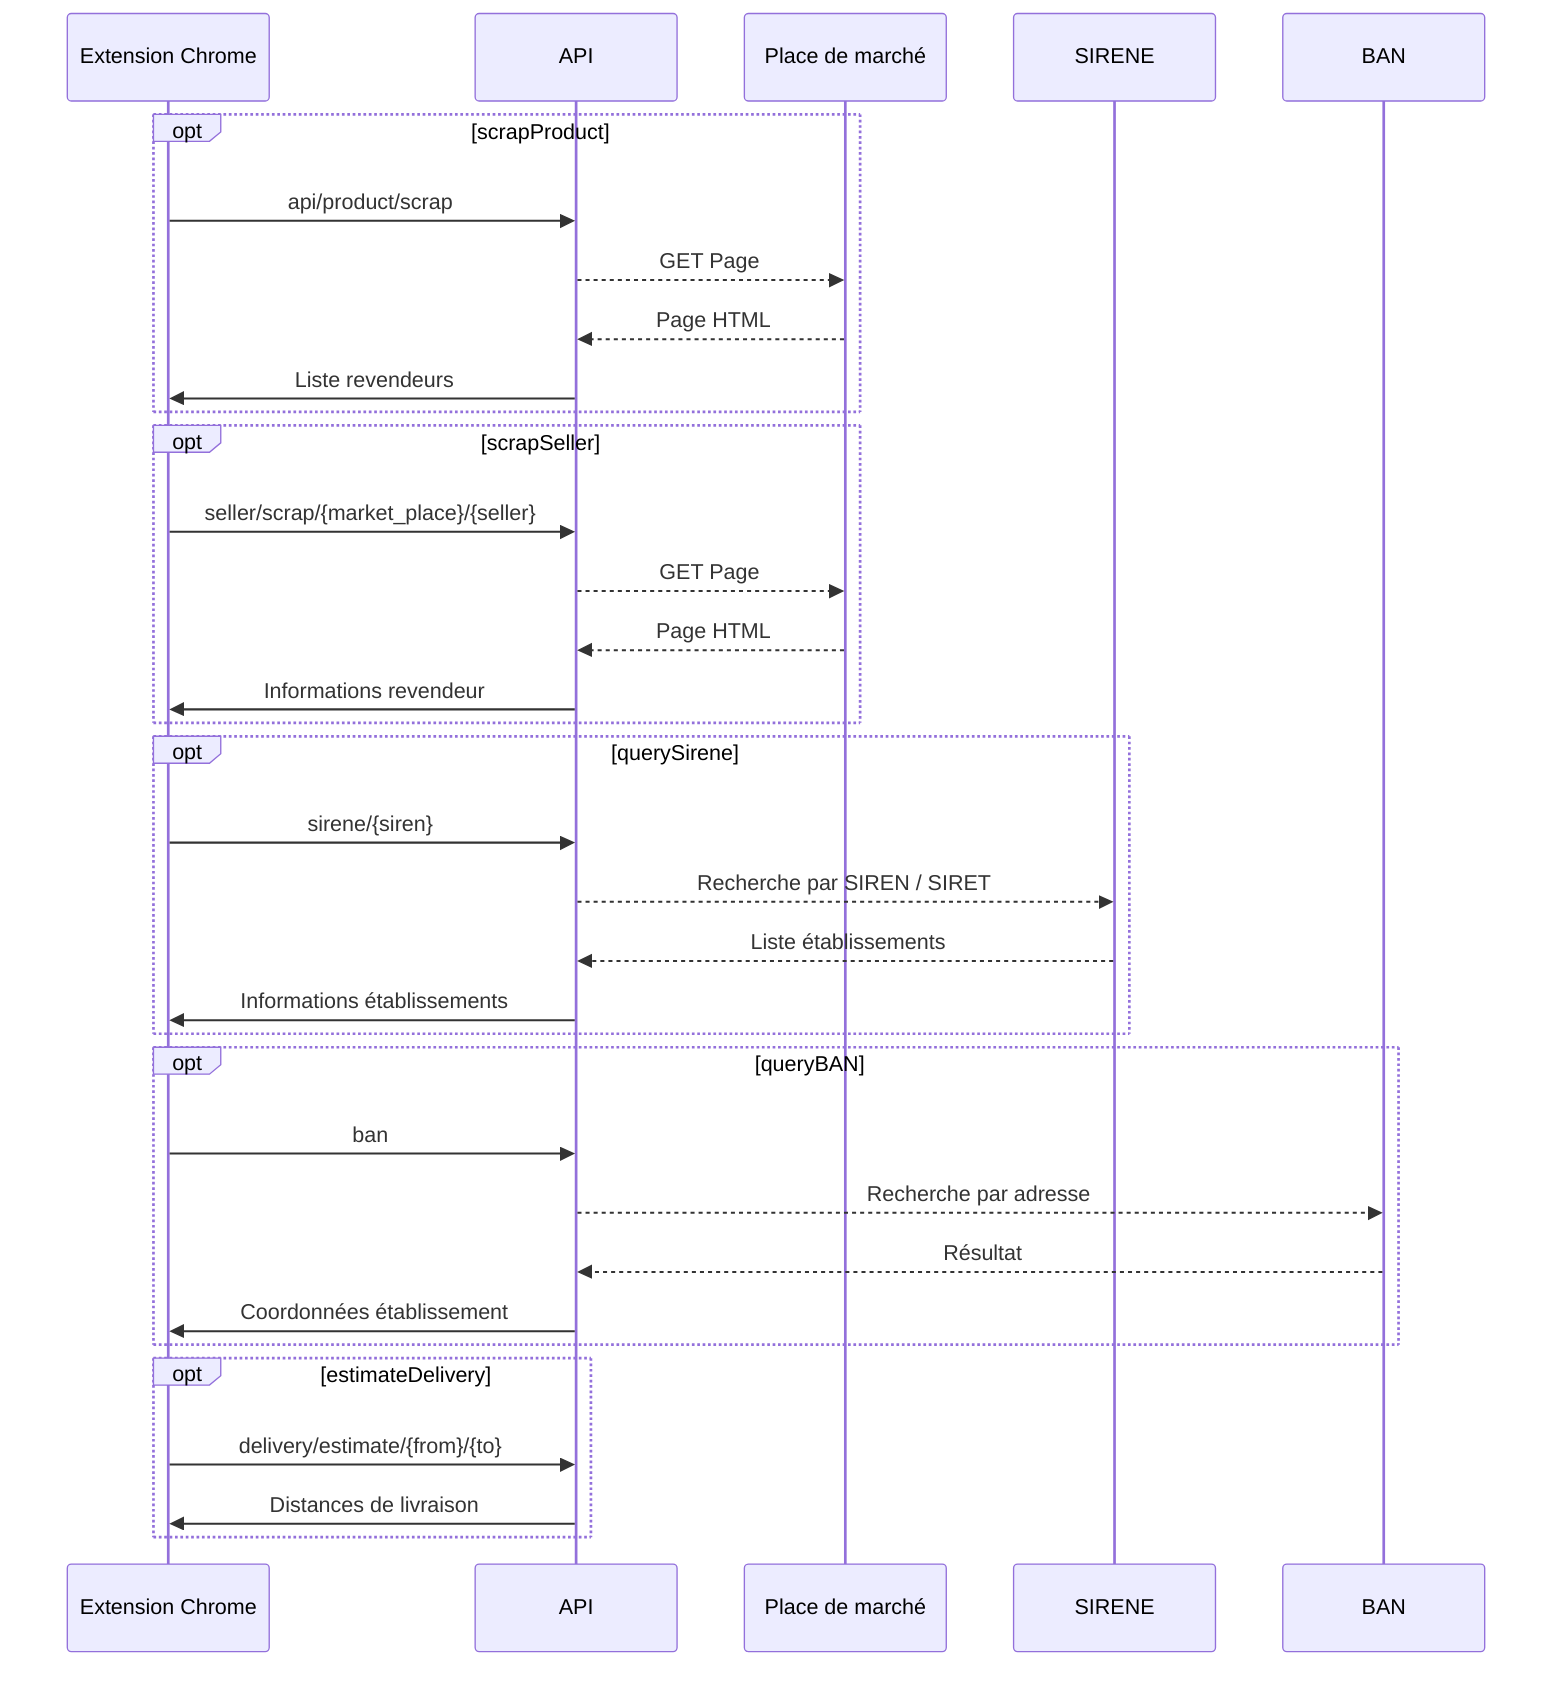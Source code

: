 sequenceDiagram

opt scrapProduct
Extension Chrome ->> API: api/product/scrap
API -->> Place de marché: GET Page
Place de marché -->> API: Page HTML
API ->> Extension Chrome: Liste revendeurs
end

opt scrapSeller
Extension Chrome ->> API: seller/scrap/{market_place}/{seller}
API -->> Place de marché: GET Page
Place de marché -->> API: Page HTML
API ->> Extension Chrome: Informations revendeur
end

opt querySirene
Extension Chrome ->> API: sirene/{siren}
API -->> SIRENE: Recherche par SIREN / SIRET
SIRENE -->> API: Liste établissements
API ->> Extension Chrome: Informations établissements
end

opt queryBAN
Extension Chrome ->> API: ban
API -->> BAN: Recherche par adresse
BAN -->> API: Résultat
API ->> Extension Chrome: Coordonnées établissement
end

opt estimateDelivery
Extension Chrome ->> API: delivery/estimate/{from}/{to}
API ->> Extension Chrome: Distances de livraison
end